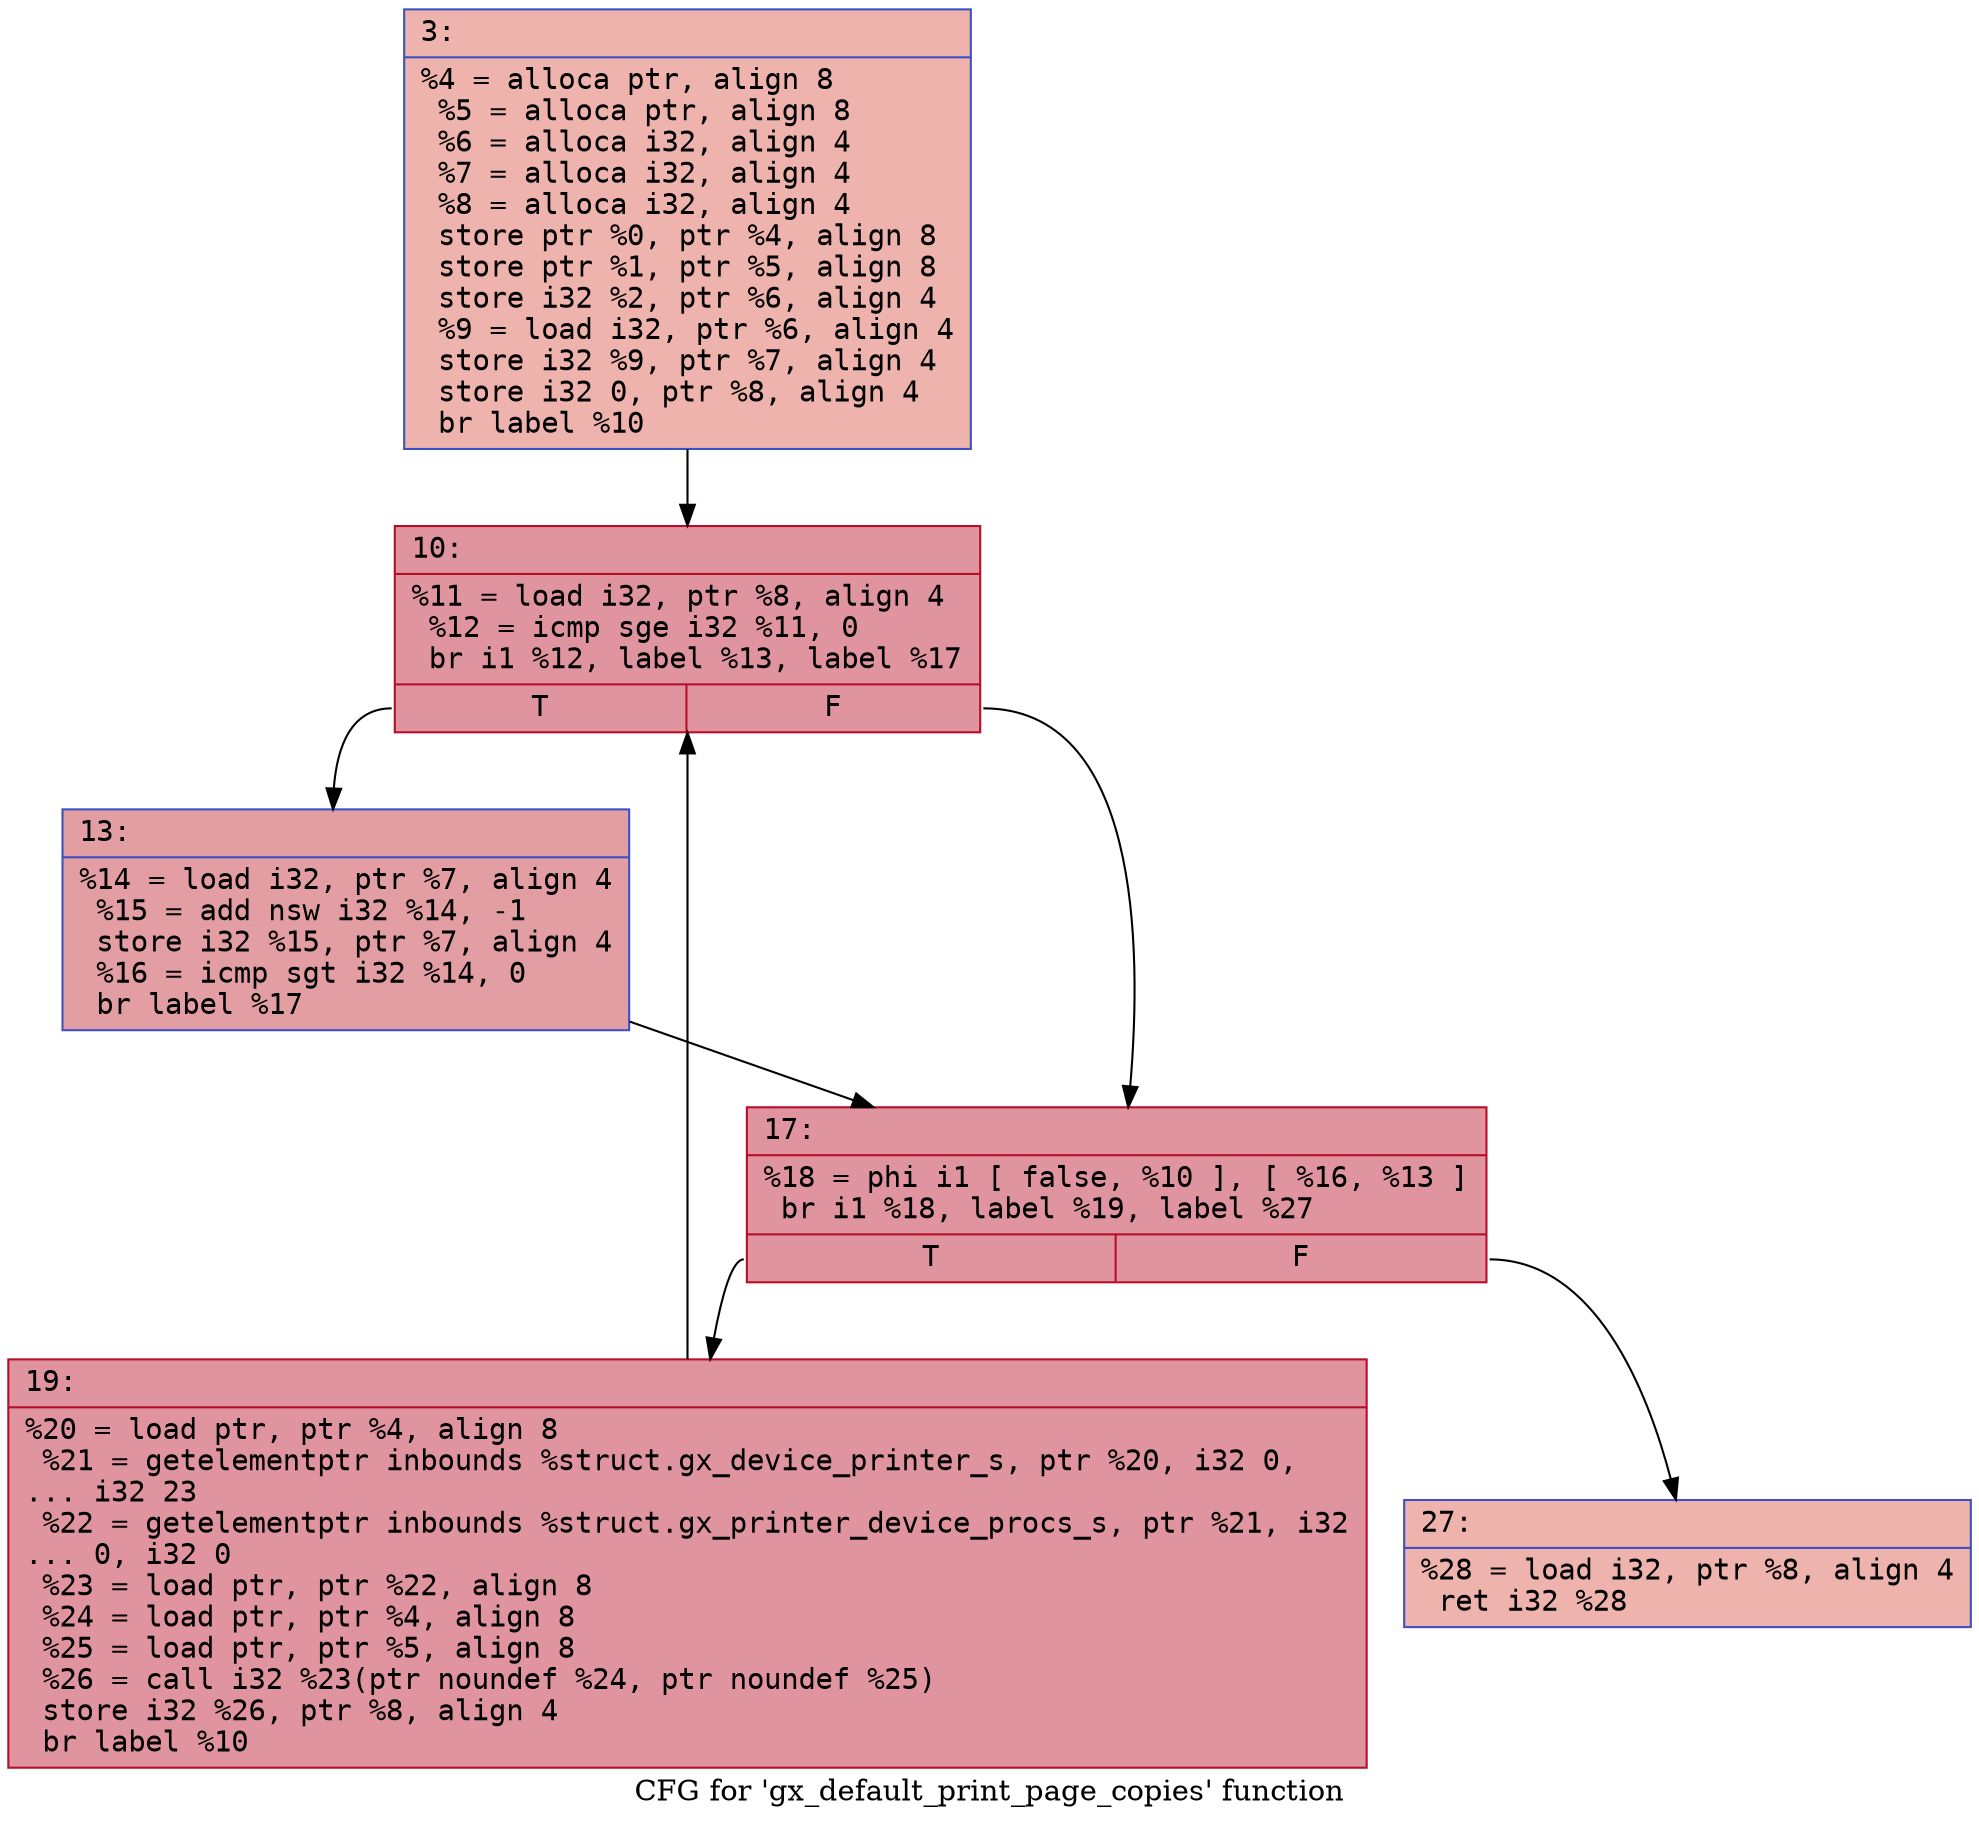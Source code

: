 digraph "CFG for 'gx_default_print_page_copies' function" {
	label="CFG for 'gx_default_print_page_copies' function";

	Node0x600001403520 [shape=record,color="#3d50c3ff", style=filled, fillcolor="#d6524470" fontname="Courier",label="{3:\l|  %4 = alloca ptr, align 8\l  %5 = alloca ptr, align 8\l  %6 = alloca i32, align 4\l  %7 = alloca i32, align 4\l  %8 = alloca i32, align 4\l  store ptr %0, ptr %4, align 8\l  store ptr %1, ptr %5, align 8\l  store i32 %2, ptr %6, align 4\l  %9 = load i32, ptr %6, align 4\l  store i32 %9, ptr %7, align 4\l  store i32 0, ptr %8, align 4\l  br label %10\l}"];
	Node0x600001403520 -> Node0x600001403570[tooltip="3 -> 10\nProbability 100.00%" ];
	Node0x600001403570 [shape=record,color="#b70d28ff", style=filled, fillcolor="#b70d2870" fontname="Courier",label="{10:\l|  %11 = load i32, ptr %8, align 4\l  %12 = icmp sge i32 %11, 0\l  br i1 %12, label %13, label %17\l|{<s0>T|<s1>F}}"];
	Node0x600001403570:s0 -> Node0x6000014035c0[tooltip="10 -> 13\nProbability 50.00%" ];
	Node0x600001403570:s1 -> Node0x600001403610[tooltip="10 -> 17\nProbability 50.00%" ];
	Node0x6000014035c0 [shape=record,color="#3d50c3ff", style=filled, fillcolor="#be242e70" fontname="Courier",label="{13:\l|  %14 = load i32, ptr %7, align 4\l  %15 = add nsw i32 %14, -1\l  store i32 %15, ptr %7, align 4\l  %16 = icmp sgt i32 %14, 0\l  br label %17\l}"];
	Node0x6000014035c0 -> Node0x600001403610[tooltip="13 -> 17\nProbability 100.00%" ];
	Node0x600001403610 [shape=record,color="#b70d28ff", style=filled, fillcolor="#b70d2870" fontname="Courier",label="{17:\l|  %18 = phi i1 [ false, %10 ], [ %16, %13 ]\l  br i1 %18, label %19, label %27\l|{<s0>T|<s1>F}}"];
	Node0x600001403610:s0 -> Node0x600001403660[tooltip="17 -> 19\nProbability 96.88%" ];
	Node0x600001403610:s1 -> Node0x6000014036b0[tooltip="17 -> 27\nProbability 3.12%" ];
	Node0x600001403660 [shape=record,color="#b70d28ff", style=filled, fillcolor="#b70d2870" fontname="Courier",label="{19:\l|  %20 = load ptr, ptr %4, align 8\l  %21 = getelementptr inbounds %struct.gx_device_printer_s, ptr %20, i32 0,\l... i32 23\l  %22 = getelementptr inbounds %struct.gx_printer_device_procs_s, ptr %21, i32\l... 0, i32 0\l  %23 = load ptr, ptr %22, align 8\l  %24 = load ptr, ptr %4, align 8\l  %25 = load ptr, ptr %5, align 8\l  %26 = call i32 %23(ptr noundef %24, ptr noundef %25)\l  store i32 %26, ptr %8, align 4\l  br label %10\l}"];
	Node0x600001403660 -> Node0x600001403570[tooltip="19 -> 10\nProbability 100.00%" ];
	Node0x6000014036b0 [shape=record,color="#3d50c3ff", style=filled, fillcolor="#d6524470" fontname="Courier",label="{27:\l|  %28 = load i32, ptr %8, align 4\l  ret i32 %28\l}"];
}
